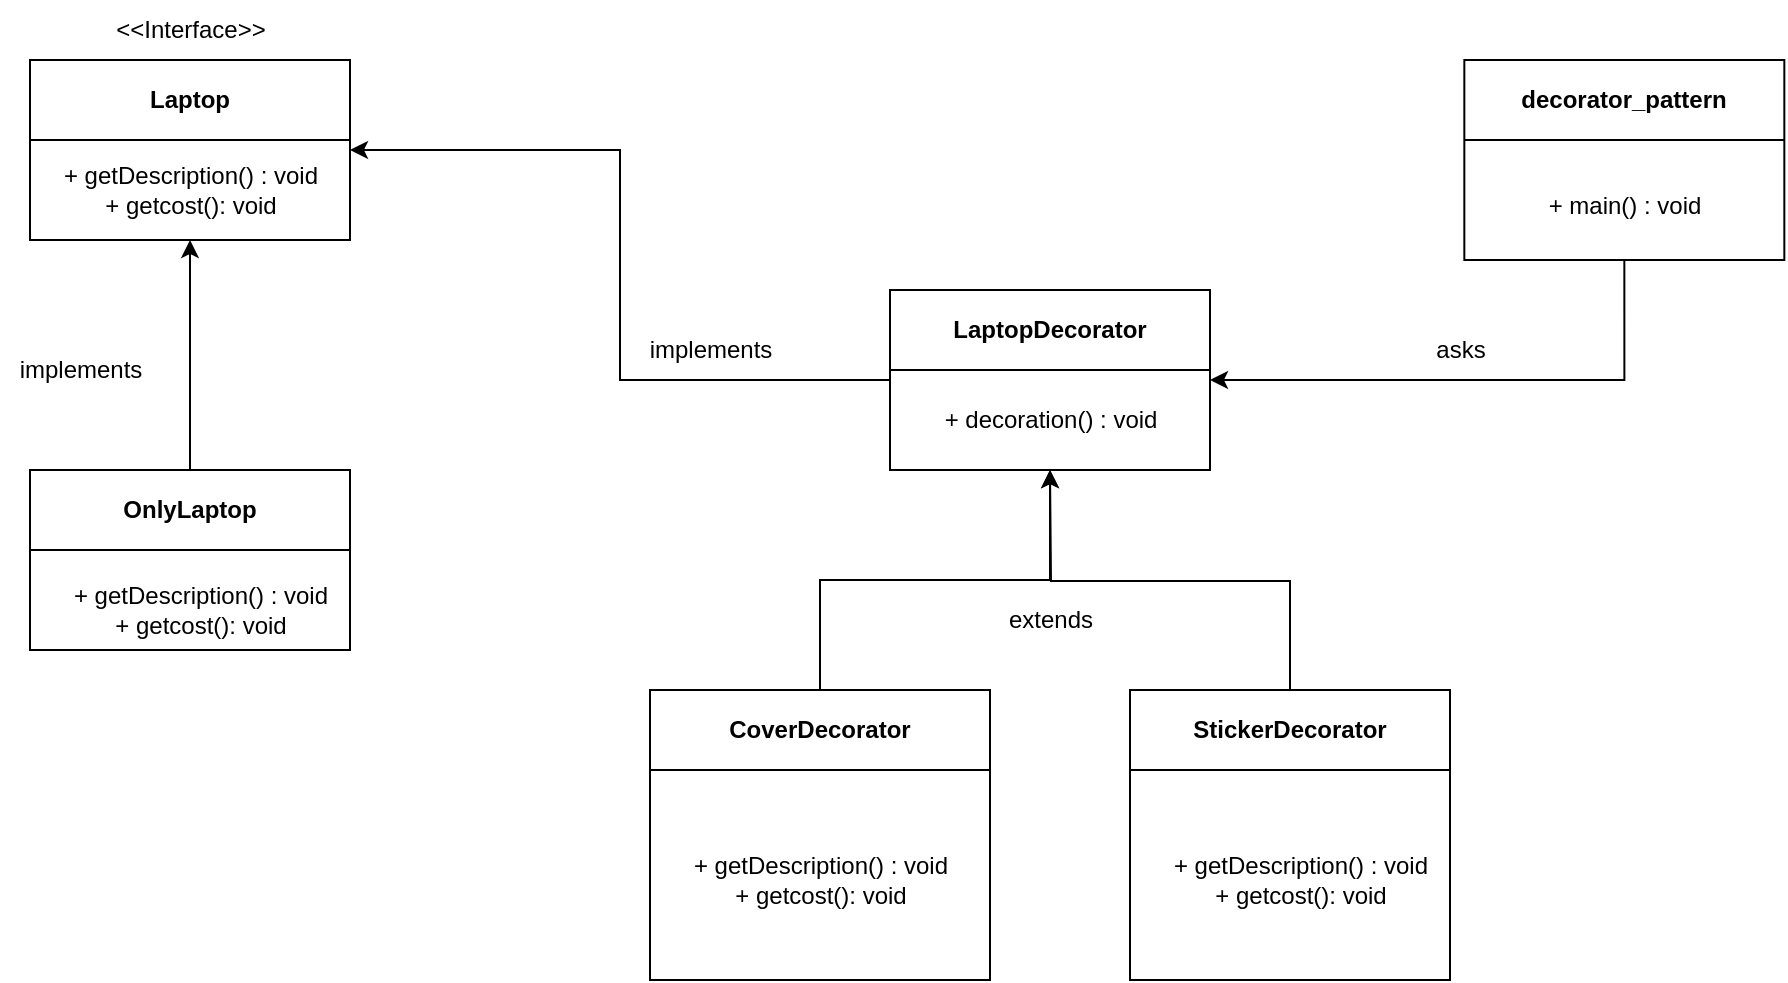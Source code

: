 <mxfile version="24.2.5" type="device">
  <diagram name="Page-1" id="vOXC9VEUfJLqcLpqnig4">
    <mxGraphModel dx="1221" dy="823" grid="1" gridSize="10" guides="1" tooltips="1" connect="1" arrows="1" fold="1" page="1" pageScale="1" pageWidth="850" pageHeight="1100" math="0" shadow="0">
      <root>
        <mxCell id="0" />
        <mxCell id="1" parent="0" />
        <mxCell id="WABzdhjK0j0SPu53DI3O-1" value="Laptop" style="swimlane;whiteSpace=wrap;html=1;startSize=40;" parent="1" vertex="1">
          <mxGeometry x="440" y="160" width="160" height="90" as="geometry" />
        </mxCell>
        <mxCell id="WABzdhjK0j0SPu53DI3O-2" value="+ getDescription() : void&lt;br&gt;+ getcost(): void" style="text;html=1;align=center;verticalAlign=middle;resizable=0;points=[];autosize=1;strokeColor=none;fillColor=none;" parent="WABzdhjK0j0SPu53DI3O-1" vertex="1">
          <mxGeometry x="5" y="45" width="150" height="40" as="geometry" />
        </mxCell>
        <mxCell id="FatcX1w2qZ2v0F56FnKU-25" style="edgeStyle=orthogonalEdgeStyle;rounded=0;orthogonalLoop=1;jettySize=auto;html=1;exitX=0.5;exitY=1;exitDx=0;exitDy=0;entryX=1;entryY=0.5;entryDx=0;entryDy=0;" parent="1" source="WABzdhjK0j0SPu53DI3O-9" target="FatcX1w2qZ2v0F56FnKU-1" edge="1">
          <mxGeometry relative="1" as="geometry" />
        </mxCell>
        <mxCell id="WABzdhjK0j0SPu53DI3O-9" value="decorator_pattern" style="swimlane;whiteSpace=wrap;html=1;startSize=40;" parent="1" vertex="1">
          <mxGeometry x="1157.17" y="160" width="160" height="100" as="geometry" />
        </mxCell>
        <mxCell id="WABzdhjK0j0SPu53DI3O-10" value="+ main() : void&lt;div&gt;&lt;br/&gt;&lt;/div&gt;" style="text;html=1;align=center;verticalAlign=middle;resizable=0;points=[];autosize=1;strokeColor=none;fillColor=none;" parent="WABzdhjK0j0SPu53DI3O-9" vertex="1">
          <mxGeometry x="30" y="60" width="100" height="40" as="geometry" />
        </mxCell>
        <mxCell id="WABzdhjK0j0SPu53DI3O-14" value="&amp;lt;&amp;lt;Interface&amp;gt;&amp;gt;" style="text;html=1;align=center;verticalAlign=middle;resizable=0;points=[];autosize=1;strokeColor=none;fillColor=none;" parent="1" vertex="1">
          <mxGeometry x="470" y="130" width="100" height="30" as="geometry" />
        </mxCell>
        <mxCell id="WABzdhjK0j0SPu53DI3O-17" value="asks" style="text;html=1;align=center;verticalAlign=middle;resizable=0;points=[];autosize=1;strokeColor=none;fillColor=none;" parent="1" vertex="1">
          <mxGeometry x="1130" y="290" width="50" height="30" as="geometry" />
        </mxCell>
        <mxCell id="FatcX1w2qZ2v0F56FnKU-20" style="edgeStyle=orthogonalEdgeStyle;rounded=0;orthogonalLoop=1;jettySize=auto;html=1;exitX=0;exitY=0.5;exitDx=0;exitDy=0;entryX=1;entryY=0.5;entryDx=0;entryDy=0;" parent="1" source="FatcX1w2qZ2v0F56FnKU-1" target="WABzdhjK0j0SPu53DI3O-1" edge="1">
          <mxGeometry relative="1" as="geometry" />
        </mxCell>
        <mxCell id="FatcX1w2qZ2v0F56FnKU-1" value="LaptopDecorator" style="swimlane;whiteSpace=wrap;html=1;startSize=40;" parent="1" vertex="1">
          <mxGeometry x="870" y="275" width="160" height="90" as="geometry" />
        </mxCell>
        <mxCell id="FatcX1w2qZ2v0F56FnKU-2" value="+ decoration() : void" style="text;html=1;align=center;verticalAlign=middle;resizable=0;points=[];autosize=1;strokeColor=none;fillColor=none;" parent="FatcX1w2qZ2v0F56FnKU-1" vertex="1">
          <mxGeometry x="15" y="50" width="130" height="30" as="geometry" />
        </mxCell>
        <mxCell id="FatcX1w2qZ2v0F56FnKU-13" style="edgeStyle=orthogonalEdgeStyle;rounded=0;orthogonalLoop=1;jettySize=auto;html=1;exitX=0.5;exitY=0;exitDx=0;exitDy=0;entryX=0.5;entryY=1;entryDx=0;entryDy=0;" parent="1" source="FatcX1w2qZ2v0F56FnKU-8" target="WABzdhjK0j0SPu53DI3O-1" edge="1">
          <mxGeometry relative="1" as="geometry" />
        </mxCell>
        <mxCell id="FatcX1w2qZ2v0F56FnKU-8" value="OnlyLaptop" style="swimlane;whiteSpace=wrap;html=1;startSize=40;" parent="1" vertex="1">
          <mxGeometry x="440" y="365" width="160" height="90" as="geometry" />
        </mxCell>
        <mxCell id="EmColjGe2HTPPe5KxU1Y-1" value="+ getDescription() : void&lt;br&gt;+ getcost(): void" style="text;html=1;align=center;verticalAlign=middle;resizable=0;points=[];autosize=1;strokeColor=none;fillColor=none;" vertex="1" parent="FatcX1w2qZ2v0F56FnKU-8">
          <mxGeometry x="10" y="50" width="150" height="40" as="geometry" />
        </mxCell>
        <mxCell id="FatcX1w2qZ2v0F56FnKU-18" style="edgeStyle=orthogonalEdgeStyle;rounded=0;orthogonalLoop=1;jettySize=auto;html=1;exitX=0.5;exitY=0;exitDx=0;exitDy=0;entryX=0.5;entryY=1;entryDx=0;entryDy=0;" parent="1" source="FatcX1w2qZ2v0F56FnKU-14" target="FatcX1w2qZ2v0F56FnKU-1" edge="1">
          <mxGeometry relative="1" as="geometry" />
        </mxCell>
        <mxCell id="FatcX1w2qZ2v0F56FnKU-14" value="CoverDecorator" style="swimlane;whiteSpace=wrap;html=1;startSize=40;" parent="1" vertex="1">
          <mxGeometry x="750" y="475" width="170" height="145" as="geometry" />
        </mxCell>
        <mxCell id="EmColjGe2HTPPe5KxU1Y-2" value="+ getDescription() : void&lt;br&gt;+ getcost(): void" style="text;html=1;align=center;verticalAlign=middle;resizable=0;points=[];autosize=1;strokeColor=none;fillColor=none;" vertex="1" parent="FatcX1w2qZ2v0F56FnKU-14">
          <mxGeometry x="10" y="75" width="150" height="40" as="geometry" />
        </mxCell>
        <mxCell id="FatcX1w2qZ2v0F56FnKU-19" style="edgeStyle=orthogonalEdgeStyle;rounded=0;orthogonalLoop=1;jettySize=auto;html=1;exitX=0.5;exitY=0;exitDx=0;exitDy=0;" parent="1" source="FatcX1w2qZ2v0F56FnKU-16" edge="1">
          <mxGeometry relative="1" as="geometry">
            <mxPoint x="950" y="365" as="targetPoint" />
          </mxGeometry>
        </mxCell>
        <mxCell id="FatcX1w2qZ2v0F56FnKU-16" value="StickerDecorator" style="swimlane;whiteSpace=wrap;html=1;startSize=40;" parent="1" vertex="1">
          <mxGeometry x="990" y="475" width="160" height="145" as="geometry" />
        </mxCell>
        <mxCell id="EmColjGe2HTPPe5KxU1Y-3" value="+ getDescription() : void&lt;br&gt;+ getcost(): void" style="text;html=1;align=center;verticalAlign=middle;resizable=0;points=[];autosize=1;strokeColor=none;fillColor=none;" vertex="1" parent="FatcX1w2qZ2v0F56FnKU-16">
          <mxGeometry x="10" y="75" width="150" height="40" as="geometry" />
        </mxCell>
        <mxCell id="FatcX1w2qZ2v0F56FnKU-22" value="implements" style="text;html=1;align=center;verticalAlign=middle;resizable=0;points=[];autosize=1;strokeColor=none;fillColor=none;" parent="1" vertex="1">
          <mxGeometry x="740" y="290" width="80" height="30" as="geometry" />
        </mxCell>
        <mxCell id="FatcX1w2qZ2v0F56FnKU-23" value="extends" style="text;html=1;align=center;verticalAlign=middle;resizable=0;points=[];autosize=1;strokeColor=none;fillColor=none;" parent="1" vertex="1">
          <mxGeometry x="915" y="425" width="70" height="30" as="geometry" />
        </mxCell>
        <mxCell id="FatcX1w2qZ2v0F56FnKU-24" value="implements" style="text;html=1;align=center;verticalAlign=middle;resizable=0;points=[];autosize=1;strokeColor=none;fillColor=none;" parent="1" vertex="1">
          <mxGeometry x="425" y="300" width="80" height="30" as="geometry" />
        </mxCell>
      </root>
    </mxGraphModel>
  </diagram>
</mxfile>
